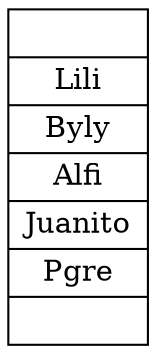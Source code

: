 digraph graficaPreorden{ 
 linkdir=LR 
 arreglo[shape= record label= "{|Lili|Byly|Alfi|Juanito|Pgre|}"];
}
